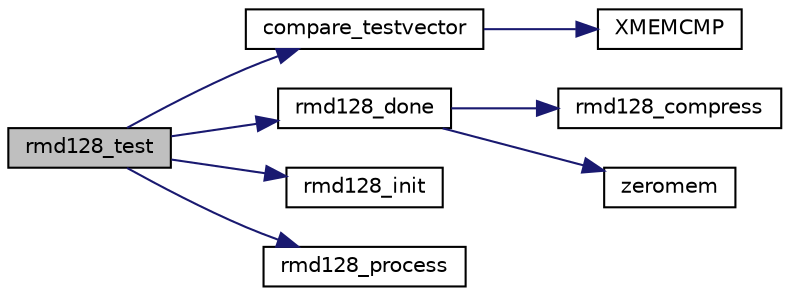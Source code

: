 digraph "rmd128_test"
{
 // LATEX_PDF_SIZE
  edge [fontname="Helvetica",fontsize="10",labelfontname="Helvetica",labelfontsize="10"];
  node [fontname="Helvetica",fontsize="10",shape=record];
  rankdir="LR";
  Node15 [label="rmd128_test",height=0.2,width=0.4,color="black", fillcolor="grey75", style="filled", fontcolor="black",tooltip="Self-test the hash."];
  Node15 -> Node16 [color="midnightblue",fontsize="10",style="solid",fontname="Helvetica"];
  Node16 [label="compare_testvector",height=0.2,width=0.4,color="black", fillcolor="white", style="filled",URL="$tomcrypt__misc_8h.html#a7764a7f27897c6182335752df00b5f8e",tooltip="Compare two test-vectors."];
  Node16 -> Node17 [color="midnightblue",fontsize="10",style="solid",fontname="Helvetica"];
  Node17 [label="XMEMCMP",height=0.2,width=0.4,color="black", fillcolor="white", style="filled",URL="$tomcrypt__cfg_8h.html#a372b974ec0ac07abcd55297554fe540f",tooltip=" "];
  Node15 -> Node18 [color="midnightblue",fontsize="10",style="solid",fontname="Helvetica"];
  Node18 [label="rmd128_done",height=0.2,width=0.4,color="black", fillcolor="white", style="filled",URL="$rmd128_8c.html#a992507f4cf10e857d1bbb531855043a9",tooltip="Terminate the hash to get the digest."];
  Node18 -> Node19 [color="midnightblue",fontsize="10",style="solid",fontname="Helvetica"];
  Node19 [label="rmd128_compress",height=0.2,width=0.4,color="black", fillcolor="white", style="filled",URL="$rmd128_8c.html#a3d10b01dca76a4ea3814de4fb4522f24",tooltip=" "];
  Node18 -> Node20 [color="midnightblue",fontsize="10",style="solid",fontname="Helvetica"];
  Node20 [label="zeromem",height=0.2,width=0.4,color="black", fillcolor="white", style="filled",URL="$tomcrypt__misc_8h.html#a63b6e188713790263bfd3612fe8b398f",tooltip="Zero a block of memory."];
  Node15 -> Node21 [color="midnightblue",fontsize="10",style="solid",fontname="Helvetica"];
  Node21 [label="rmd128_init",height=0.2,width=0.4,color="black", fillcolor="white", style="filled",URL="$rmd128_8c.html#a398c932752a83c8205a4d1d407447ab8",tooltip="Initialize the hash state."];
  Node15 -> Node22 [color="midnightblue",fontsize="10",style="solid",fontname="Helvetica"];
  Node22 [label="rmd128_process",height=0.2,width=0.4,color="black", fillcolor="white", style="filled",URL="$rmd128_8c.html#a02f666e36205652c23cf6b038eb79991",tooltip="Process a block of memory though the hash."];
}
